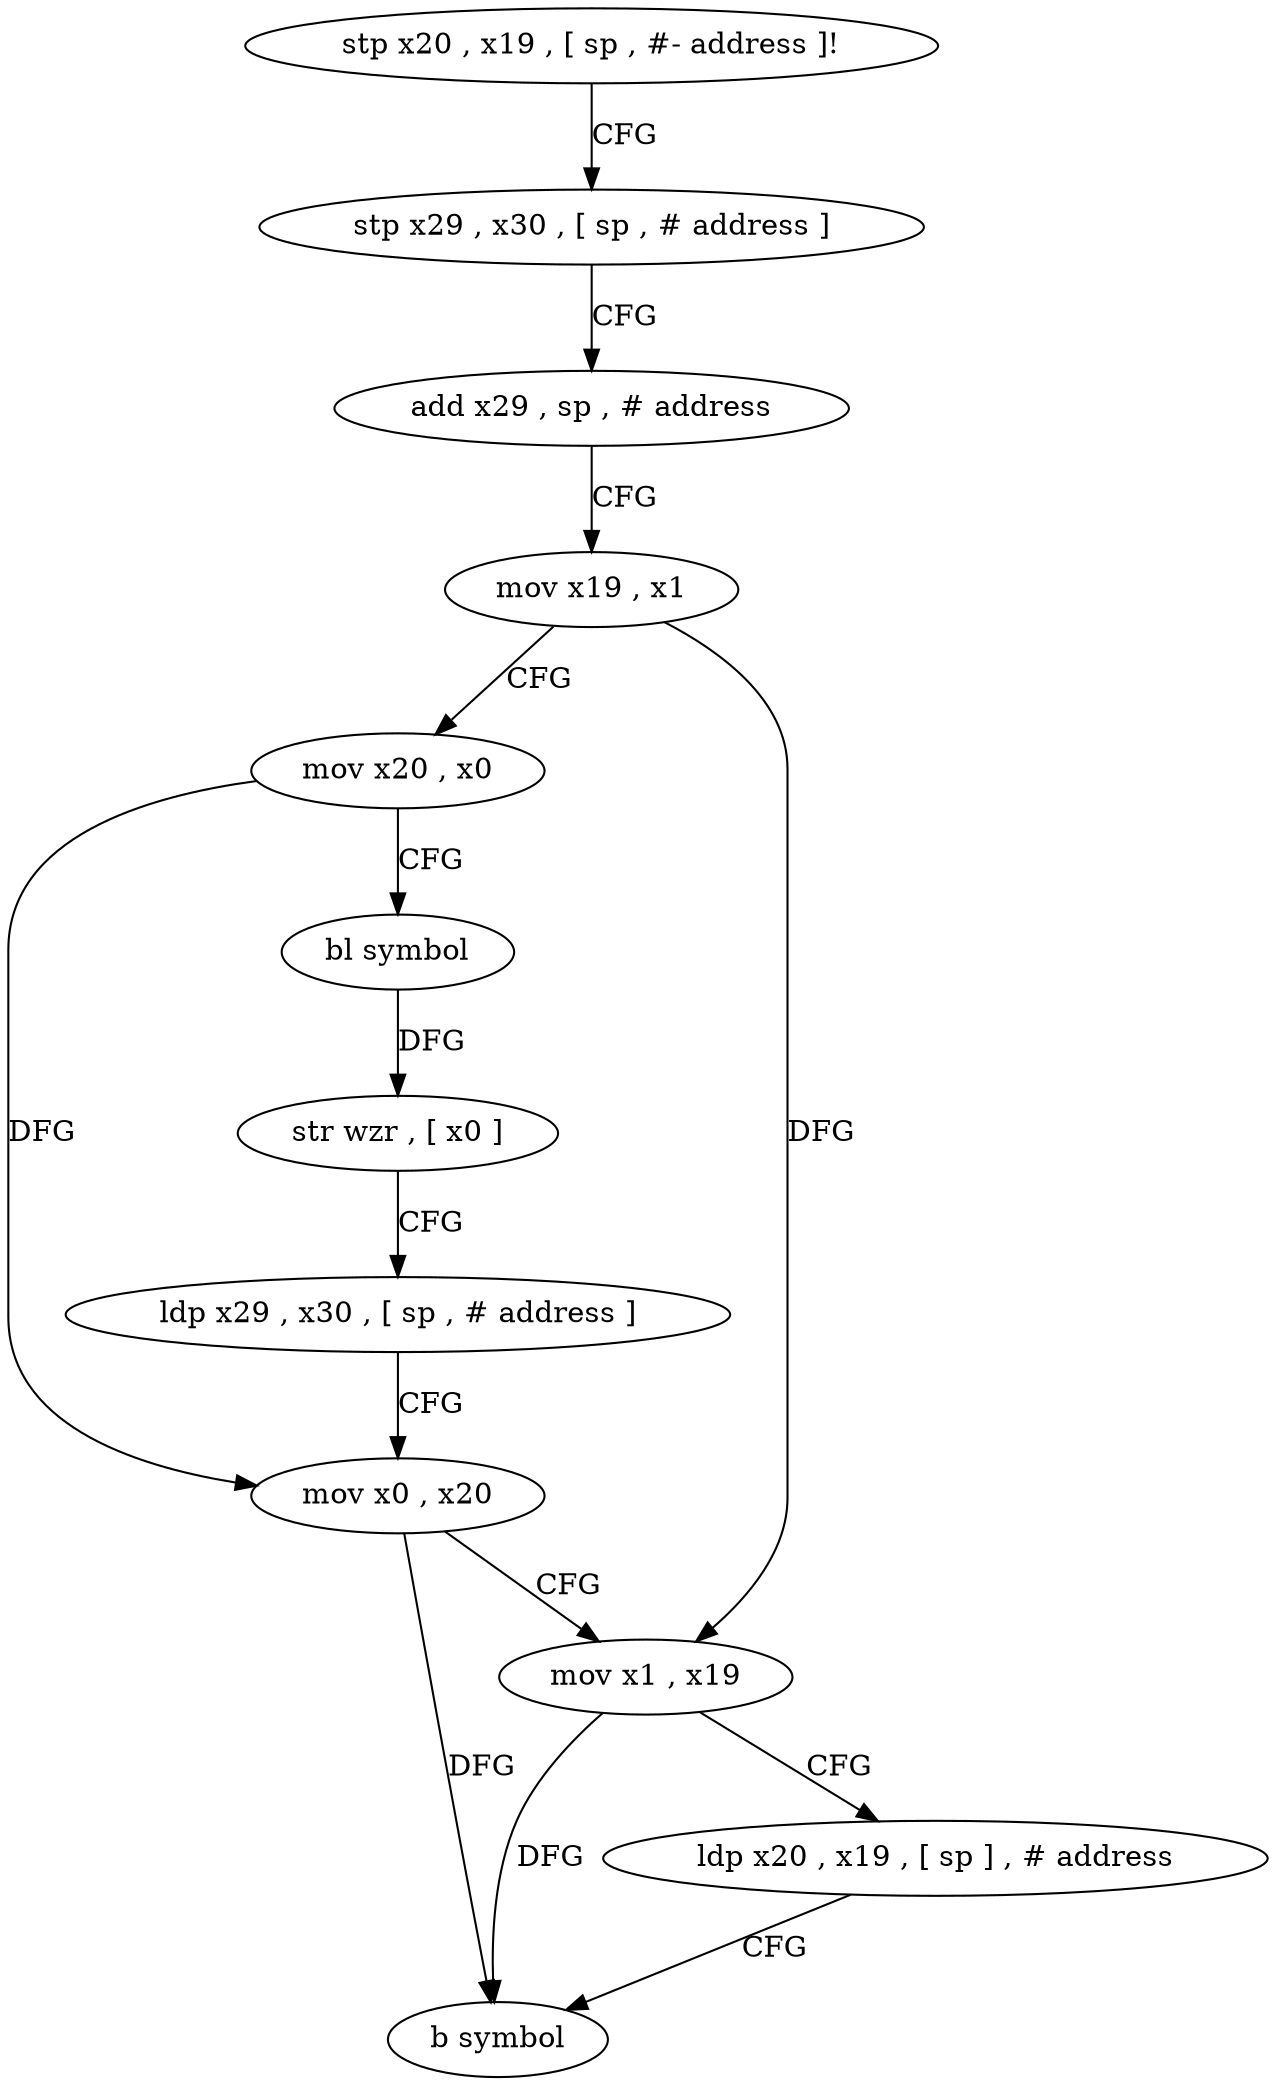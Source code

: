 digraph "func" {
"4226528" [label = "stp x20 , x19 , [ sp , #- address ]!" ]
"4226532" [label = "stp x29 , x30 , [ sp , # address ]" ]
"4226536" [label = "add x29 , sp , # address" ]
"4226540" [label = "mov x19 , x1" ]
"4226544" [label = "mov x20 , x0" ]
"4226548" [label = "bl symbol" ]
"4226552" [label = "str wzr , [ x0 ]" ]
"4226556" [label = "ldp x29 , x30 , [ sp , # address ]" ]
"4226560" [label = "mov x0 , x20" ]
"4226564" [label = "mov x1 , x19" ]
"4226568" [label = "ldp x20 , x19 , [ sp ] , # address" ]
"4226572" [label = "b symbol" ]
"4226528" -> "4226532" [ label = "CFG" ]
"4226532" -> "4226536" [ label = "CFG" ]
"4226536" -> "4226540" [ label = "CFG" ]
"4226540" -> "4226544" [ label = "CFG" ]
"4226540" -> "4226564" [ label = "DFG" ]
"4226544" -> "4226548" [ label = "CFG" ]
"4226544" -> "4226560" [ label = "DFG" ]
"4226548" -> "4226552" [ label = "DFG" ]
"4226552" -> "4226556" [ label = "CFG" ]
"4226556" -> "4226560" [ label = "CFG" ]
"4226560" -> "4226564" [ label = "CFG" ]
"4226560" -> "4226572" [ label = "DFG" ]
"4226564" -> "4226568" [ label = "CFG" ]
"4226564" -> "4226572" [ label = "DFG" ]
"4226568" -> "4226572" [ label = "CFG" ]
}
